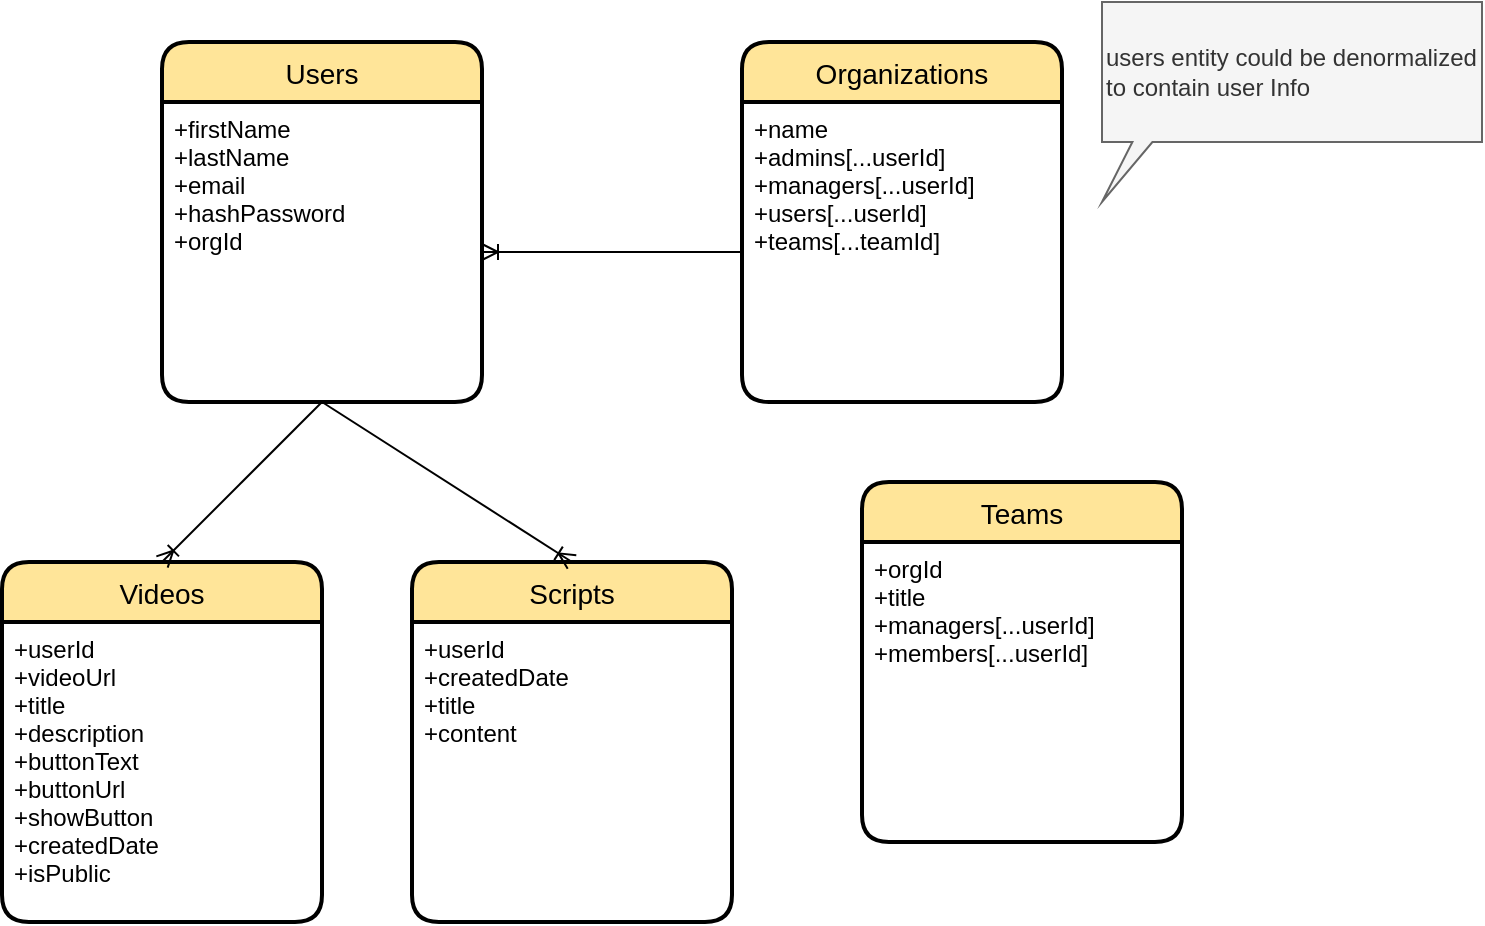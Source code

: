 <mxfile version="13.6.5" type="github">
  <diagram id="R2lEEEUBdFMjLlhIrx00" name="Page-1">
    <mxGraphModel dx="1184" dy="741" grid="1" gridSize="10" guides="1" tooltips="1" connect="1" arrows="1" fold="1" page="1" pageScale="1" pageWidth="1100" pageHeight="850" math="0" shadow="0" extFonts="Permanent Marker^https://fonts.googleapis.com/css?family=Permanent+Marker">
      <root>
        <mxCell id="0" />
        <mxCell id="1" parent="0" />
        <mxCell id="sg8UIlXDy95VCHJpMV4Q-3" value="Videos" style="swimlane;childLayout=stackLayout;horizontal=1;startSize=30;horizontalStack=0;rounded=1;fontSize=14;fontStyle=0;strokeWidth=2;resizeParent=0;resizeLast=1;shadow=0;dashed=0;align=center;fillColor=#FFE599;" vertex="1" parent="1">
          <mxGeometry x="60" y="290" width="160" height="180" as="geometry" />
        </mxCell>
        <mxCell id="sg8UIlXDy95VCHJpMV4Q-4" value="+userId&#xa;+videoUrl&#xa;+title&#xa;+description&#xa;+buttonText&#xa;+buttonUrl&#xa;+showButton&#xa;+createdDate&#xa;+isPublic" style="align=left;strokeColor=none;fillColor=none;spacingLeft=4;fontSize=12;verticalAlign=top;resizable=0;rotatable=0;part=1;" vertex="1" parent="sg8UIlXDy95VCHJpMV4Q-3">
          <mxGeometry y="30" width="160" height="150" as="geometry" />
        </mxCell>
        <mxCell id="sg8UIlXDy95VCHJpMV4Q-5" value="Scripts" style="swimlane;childLayout=stackLayout;horizontal=1;startSize=30;horizontalStack=0;rounded=1;fontSize=14;fontStyle=0;strokeWidth=2;resizeParent=0;resizeLast=1;shadow=0;dashed=0;align=center;fillColor=#FFE599;" vertex="1" parent="1">
          <mxGeometry x="265" y="290" width="160" height="180" as="geometry" />
        </mxCell>
        <mxCell id="sg8UIlXDy95VCHJpMV4Q-6" value="+userId&#xa;+createdDate&#xa;+title&#xa;+content" style="align=left;strokeColor=none;fillColor=none;spacingLeft=4;fontSize=12;verticalAlign=top;resizable=0;rotatable=0;part=1;" vertex="1" parent="sg8UIlXDy95VCHJpMV4Q-5">
          <mxGeometry y="30" width="160" height="150" as="geometry" />
        </mxCell>
        <mxCell id="sg8UIlXDy95VCHJpMV4Q-7" value="Organizations" style="swimlane;childLayout=stackLayout;horizontal=1;startSize=30;horizontalStack=0;rounded=1;fontSize=14;fontStyle=0;strokeWidth=2;resizeParent=0;resizeLast=1;shadow=0;dashed=0;align=center;fillColor=#FFE599;" vertex="1" parent="1">
          <mxGeometry x="430" y="30" width="160" height="180" as="geometry" />
        </mxCell>
        <mxCell id="sg8UIlXDy95VCHJpMV4Q-8" value="+name&#xa;+admins[...userId]&#xa;+managers[...userId]&#xa;+users[...userId]&#xa;+teams[...teamId]" style="align=left;strokeColor=none;fillColor=none;spacingLeft=4;fontSize=12;verticalAlign=top;resizable=0;rotatable=0;part=1;" vertex="1" parent="sg8UIlXDy95VCHJpMV4Q-7">
          <mxGeometry y="30" width="160" height="150" as="geometry" />
        </mxCell>
        <mxCell id="sg8UIlXDy95VCHJpMV4Q-10" value="" style="endArrow=ERoneToMany;html=1;rounded=0;entryX=1;entryY=0.5;entryDx=0;entryDy=0;exitX=0;exitY=0.5;exitDx=0;exitDy=0;endFill=0;" edge="1" parent="1" source="sg8UIlXDy95VCHJpMV4Q-8" target="sg8UIlXDy95VCHJpMV4Q-2">
          <mxGeometry relative="1" as="geometry">
            <mxPoint x="340" y="290" as="sourcePoint" />
            <mxPoint x="500" y="290" as="targetPoint" />
          </mxGeometry>
        </mxCell>
        <mxCell id="sg8UIlXDy95VCHJpMV4Q-15" value="users entity could be denormalized to contain user Info" style="shape=callout;whiteSpace=wrap;html=1;perimeter=calloutPerimeter;fillColor=#f5f5f5;strokeColor=#666666;fontColor=#333333;size=30;position=0.08;position2=0;base=10;align=left;" vertex="1" parent="1">
          <mxGeometry x="610" y="10" width="190" height="100" as="geometry" />
        </mxCell>
        <mxCell id="sg8UIlXDy95VCHJpMV4Q-16" value="" style="endArrow=ERoneToMany;html=1;rounded=0;entryX=0.5;entryY=0;entryDx=0;entryDy=0;exitX=0.5;exitY=1;exitDx=0;exitDy=0;endFill=0;" edge="1" parent="1" source="sg8UIlXDy95VCHJpMV4Q-2" target="sg8UIlXDy95VCHJpMV4Q-3">
          <mxGeometry relative="1" as="geometry">
            <mxPoint x="440" y="145" as="sourcePoint" />
            <mxPoint x="230" y="145" as="targetPoint" />
          </mxGeometry>
        </mxCell>
        <mxCell id="sg8UIlXDy95VCHJpMV4Q-17" value="" style="endArrow=ERoneToMany;html=1;rounded=0;entryX=0.5;entryY=0;entryDx=0;entryDy=0;exitX=0.5;exitY=1;exitDx=0;exitDy=0;endFill=0;" edge="1" parent="1" source="sg8UIlXDy95VCHJpMV4Q-2" target="sg8UIlXDy95VCHJpMV4Q-5">
          <mxGeometry relative="1" as="geometry">
            <mxPoint x="150" y="220" as="sourcePoint" />
            <mxPoint x="150" y="300" as="targetPoint" />
          </mxGeometry>
        </mxCell>
        <mxCell id="sg8UIlXDy95VCHJpMV4Q-1" value="Users" style="swimlane;childLayout=stackLayout;horizontal=1;startSize=30;horizontalStack=0;rounded=1;fontSize=14;fontStyle=0;strokeWidth=2;resizeParent=0;resizeLast=1;shadow=0;dashed=0;align=center;fillColor=#FFE599;" vertex="1" parent="1">
          <mxGeometry x="140" y="30" width="160" height="180" as="geometry" />
        </mxCell>
        <mxCell id="sg8UIlXDy95VCHJpMV4Q-2" value="+firstName&#xa;+lastName&#xa;+email&#xa;+hashPassword&#xa;+orgId" style="align=left;strokeColor=none;fillColor=none;spacingLeft=4;fontSize=12;verticalAlign=top;resizable=0;rotatable=0;part=1;" vertex="1" parent="sg8UIlXDy95VCHJpMV4Q-1">
          <mxGeometry y="30" width="160" height="150" as="geometry" />
        </mxCell>
        <mxCell id="sg8UIlXDy95VCHJpMV4Q-11" value="Teams" style="swimlane;childLayout=stackLayout;horizontal=1;startSize=30;horizontalStack=0;rounded=1;fontSize=14;fontStyle=0;strokeWidth=2;resizeParent=0;resizeLast=1;shadow=0;dashed=0;align=center;fillColor=#FFE599;" vertex="1" parent="1">
          <mxGeometry x="490" y="250" width="160" height="180" as="geometry">
            <mxRectangle x="540" y="290" width="70" height="30" as="alternateBounds" />
          </mxGeometry>
        </mxCell>
        <mxCell id="sg8UIlXDy95VCHJpMV4Q-12" value="+orgId&#xa;+title&#xa;+managers[...userId]&#xa;+members[...userId]" style="align=left;strokeColor=none;fillColor=none;spacingLeft=4;fontSize=12;verticalAlign=top;resizable=0;rotatable=0;part=1;" vertex="1" parent="sg8UIlXDy95VCHJpMV4Q-11">
          <mxGeometry y="30" width="160" height="150" as="geometry" />
        </mxCell>
      </root>
    </mxGraphModel>
  </diagram>
</mxfile>

